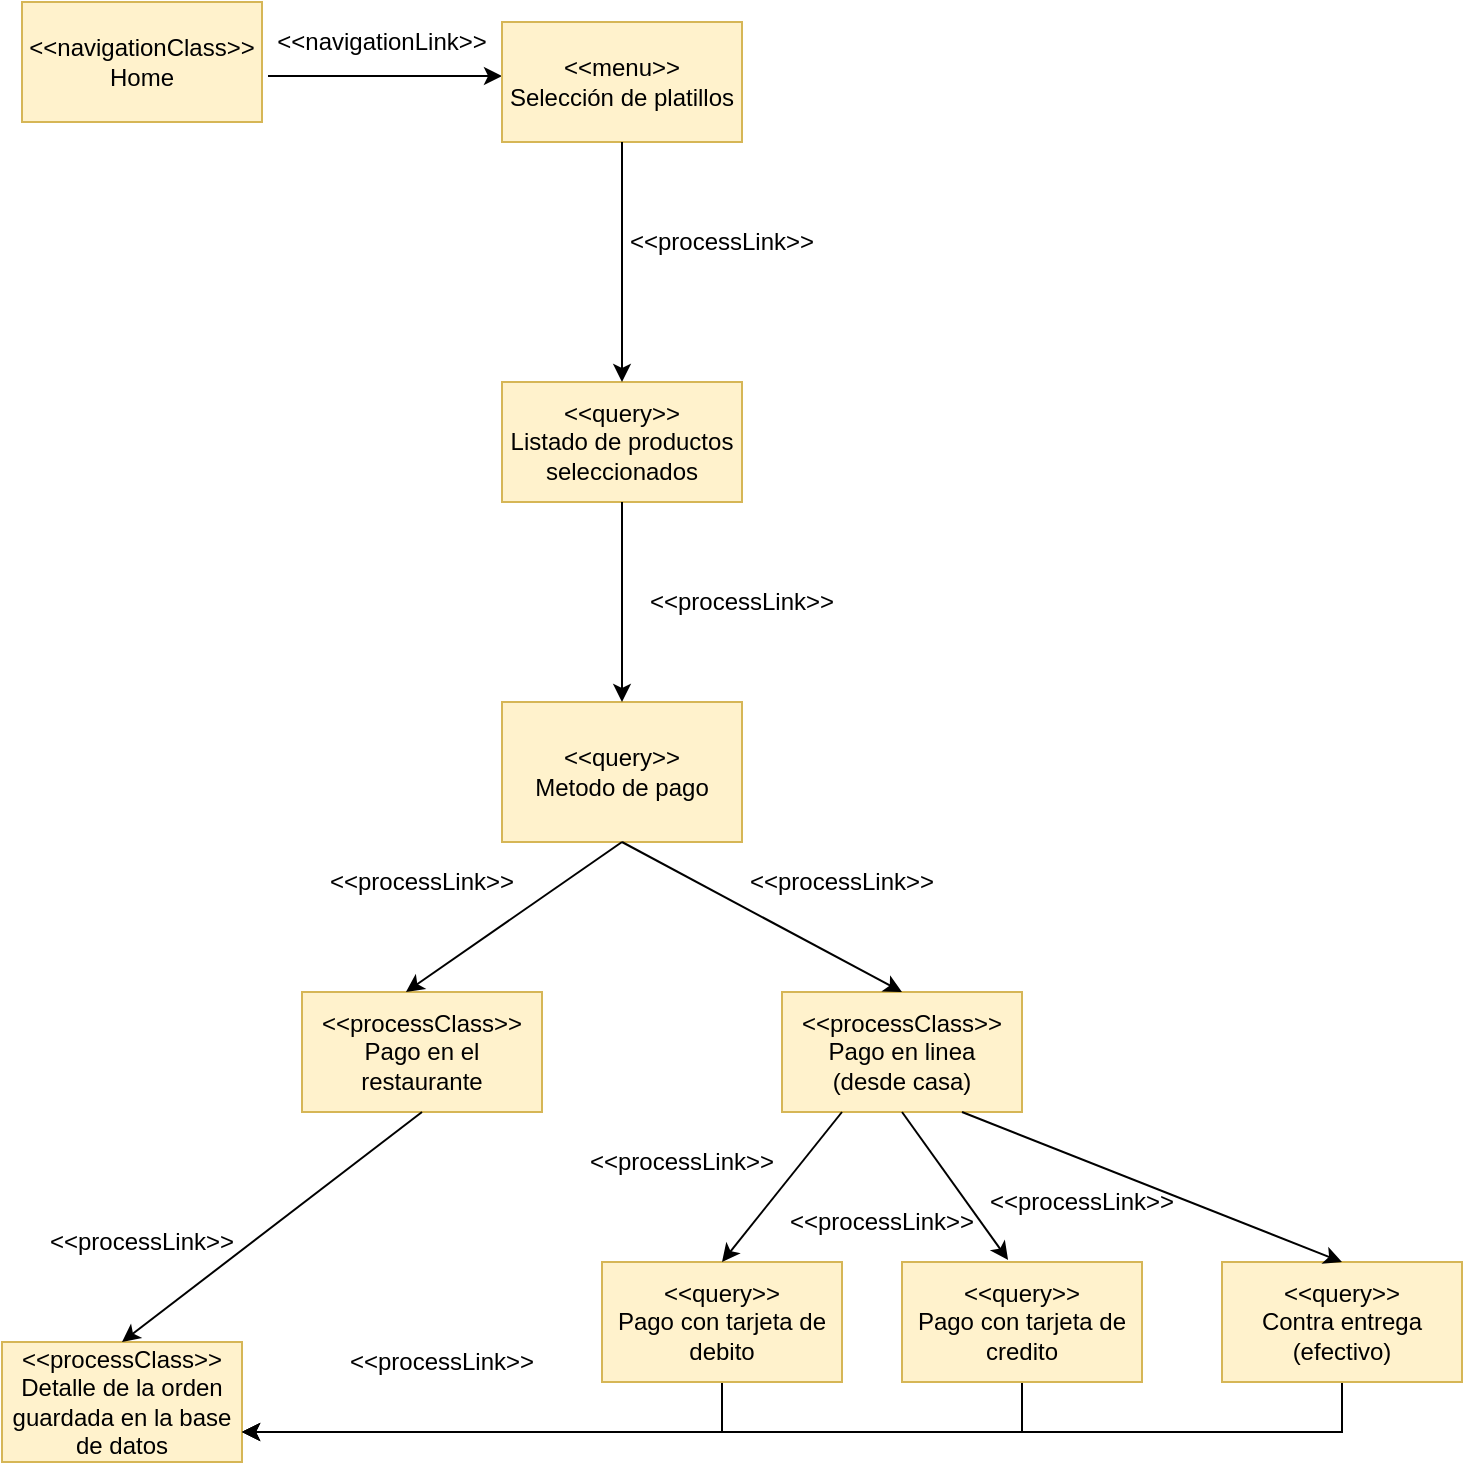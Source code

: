 <mxfile version="14.6.6" type="github">
  <diagram id="I8nNbHUqM7tBR3O_t_Vp" name="Page-1">
    <mxGraphModel dx="725" dy="757" grid="1" gridSize="10" guides="1" tooltips="1" connect="1" arrows="1" fold="1" page="1" pageScale="1" pageWidth="827" pageHeight="1169" math="0" shadow="0">
      <root>
        <mxCell id="0" />
        <mxCell id="1" parent="0" />
        <mxCell id="TfZW7iRYAIaXRVcOCh8U-1" value="&amp;lt;&amp;lt;navigationClass&amp;gt;&amp;gt;&lt;br&gt;Home&lt;br&gt;" style="rounded=0;whiteSpace=wrap;html=1;fillColor=#fff2cc;strokeColor=#d6b656;" vertex="1" parent="1">
          <mxGeometry x="30" y="30" width="120" height="60" as="geometry" />
        </mxCell>
        <mxCell id="TfZW7iRYAIaXRVcOCh8U-2" value="" style="endArrow=classic;html=1;exitX=1.025;exitY=0.617;exitDx=0;exitDy=0;exitPerimeter=0;" edge="1" parent="1" source="TfZW7iRYAIaXRVcOCh8U-1">
          <mxGeometry width="50" height="50" relative="1" as="geometry">
            <mxPoint x="350" y="400" as="sourcePoint" />
            <mxPoint x="270" y="67" as="targetPoint" />
          </mxGeometry>
        </mxCell>
        <mxCell id="TfZW7iRYAIaXRVcOCh8U-3" value="&amp;lt;&amp;lt;navigationLink&amp;gt;&amp;gt;" style="text;html=1;strokeColor=none;fillColor=none;align=center;verticalAlign=middle;whiteSpace=wrap;rounded=0;" vertex="1" parent="1">
          <mxGeometry x="190" y="40" width="40" height="20" as="geometry" />
        </mxCell>
        <mxCell id="TfZW7iRYAIaXRVcOCh8U-5" value="&amp;lt;&amp;lt;menu&amp;gt;&amp;gt;&lt;br&gt;Selección de platillos" style="rounded=0;whiteSpace=wrap;html=1;fillColor=#fff2cc;strokeColor=#d6b656;" vertex="1" parent="1">
          <mxGeometry x="270" y="40" width="120" height="60" as="geometry" />
        </mxCell>
        <mxCell id="TfZW7iRYAIaXRVcOCh8U-6" value="&amp;lt;&amp;lt;query&amp;gt;&amp;gt;&lt;br&gt;Listado de productos seleccionados" style="rounded=0;whiteSpace=wrap;html=1;fillColor=#fff2cc;strokeColor=#d6b656;" vertex="1" parent="1">
          <mxGeometry x="270" y="220" width="120" height="60" as="geometry" />
        </mxCell>
        <mxCell id="TfZW7iRYAIaXRVcOCh8U-7" value="" style="endArrow=classic;html=1;exitX=0.5;exitY=1;exitDx=0;exitDy=0;entryX=0.5;entryY=0;entryDx=0;entryDy=0;" edge="1" parent="1" source="TfZW7iRYAIaXRVcOCh8U-5" target="TfZW7iRYAIaXRVcOCh8U-6">
          <mxGeometry width="50" height="50" relative="1" as="geometry">
            <mxPoint x="350" y="380" as="sourcePoint" />
            <mxPoint x="400" y="330" as="targetPoint" />
          </mxGeometry>
        </mxCell>
        <mxCell id="TfZW7iRYAIaXRVcOCh8U-8" value="&amp;lt;&amp;lt;processLink&amp;gt;&amp;gt;" style="text;html=1;strokeColor=none;fillColor=none;align=center;verticalAlign=middle;whiteSpace=wrap;rounded=0;" vertex="1" parent="1">
          <mxGeometry x="360" y="140" width="40" height="20" as="geometry" />
        </mxCell>
        <mxCell id="TfZW7iRYAIaXRVcOCh8U-9" value="&amp;lt;&amp;lt;query&amp;gt;&amp;gt;&lt;br&gt;Metodo de pago" style="rounded=0;whiteSpace=wrap;html=1;fillColor=#fff2cc;strokeColor=#d6b656;" vertex="1" parent="1">
          <mxGeometry x="270" y="380" width="120" height="70" as="geometry" />
        </mxCell>
        <mxCell id="TfZW7iRYAIaXRVcOCh8U-10" value="" style="endArrow=classic;html=1;exitX=0.5;exitY=1;exitDx=0;exitDy=0;entryX=0.5;entryY=0;entryDx=0;entryDy=0;" edge="1" parent="1" source="TfZW7iRYAIaXRVcOCh8U-6" target="TfZW7iRYAIaXRVcOCh8U-9">
          <mxGeometry width="50" height="50" relative="1" as="geometry">
            <mxPoint x="350" y="370" as="sourcePoint" />
            <mxPoint x="400" y="320" as="targetPoint" />
          </mxGeometry>
        </mxCell>
        <mxCell id="TfZW7iRYAIaXRVcOCh8U-11" value="&amp;lt;&amp;lt;processLink&amp;gt;&amp;gt;" style="text;html=1;strokeColor=none;fillColor=none;align=center;verticalAlign=middle;whiteSpace=wrap;rounded=0;" vertex="1" parent="1">
          <mxGeometry x="370" y="320" width="40" height="20" as="geometry" />
        </mxCell>
        <mxCell id="TfZW7iRYAIaXRVcOCh8U-12" value="&amp;lt;&amp;lt;processClass&amp;gt;&amp;gt;&lt;br&gt;Pago en el restaurante" style="rounded=0;whiteSpace=wrap;html=1;fillColor=#fff2cc;strokeColor=#d6b656;" vertex="1" parent="1">
          <mxGeometry x="170" y="525" width="120" height="60" as="geometry" />
        </mxCell>
        <mxCell id="TfZW7iRYAIaXRVcOCh8U-13" value="&amp;lt;&amp;lt;processClass&amp;gt;&amp;gt;&lt;br&gt;Detalle de la orden guardada en la base de datos" style="rounded=0;whiteSpace=wrap;html=1;fillColor=#fff2cc;strokeColor=#d6b656;" vertex="1" parent="1">
          <mxGeometry x="20" y="700" width="120" height="60" as="geometry" />
        </mxCell>
        <mxCell id="TfZW7iRYAIaXRVcOCh8U-14" value="&amp;lt;&amp;lt;processClass&amp;gt;&amp;gt;&lt;br&gt;Pago en linea&lt;br&gt;(desde casa)" style="rounded=0;whiteSpace=wrap;html=1;fillColor=#fff2cc;strokeColor=#d6b656;" vertex="1" parent="1">
          <mxGeometry x="410" y="525" width="120" height="60" as="geometry" />
        </mxCell>
        <mxCell id="TfZW7iRYAIaXRVcOCh8U-25" style="edgeStyle=orthogonalEdgeStyle;rounded=0;orthogonalLoop=1;jettySize=auto;html=1;exitX=0.5;exitY=1;exitDx=0;exitDy=0;entryX=1;entryY=0.75;entryDx=0;entryDy=0;" edge="1" parent="1" source="TfZW7iRYAIaXRVcOCh8U-15" target="TfZW7iRYAIaXRVcOCh8U-13">
          <mxGeometry relative="1" as="geometry" />
        </mxCell>
        <mxCell id="TfZW7iRYAIaXRVcOCh8U-15" value="&amp;lt;&amp;lt;query&amp;gt;&amp;gt;&lt;br&gt;Pago con tarjeta de debito" style="rounded=0;whiteSpace=wrap;html=1;fillColor=#fff2cc;strokeColor=#d6b656;" vertex="1" parent="1">
          <mxGeometry x="320" y="660" width="120" height="60" as="geometry" />
        </mxCell>
        <mxCell id="TfZW7iRYAIaXRVcOCh8U-27" style="edgeStyle=orthogonalEdgeStyle;rounded=0;orthogonalLoop=1;jettySize=auto;html=1;exitX=0.5;exitY=1;exitDx=0;exitDy=0;entryX=1;entryY=0.75;entryDx=0;entryDy=0;" edge="1" parent="1" source="TfZW7iRYAIaXRVcOCh8U-16" target="TfZW7iRYAIaXRVcOCh8U-13">
          <mxGeometry relative="1" as="geometry" />
        </mxCell>
        <mxCell id="TfZW7iRYAIaXRVcOCh8U-16" value="&amp;lt;&amp;lt;query&amp;gt;&amp;gt;&lt;br&gt;Pago con tarjeta de credito" style="rounded=0;whiteSpace=wrap;html=1;fillColor=#fff2cc;strokeColor=#d6b656;" vertex="1" parent="1">
          <mxGeometry x="470" y="660" width="120" height="60" as="geometry" />
        </mxCell>
        <mxCell id="TfZW7iRYAIaXRVcOCh8U-29" style="edgeStyle=orthogonalEdgeStyle;rounded=0;orthogonalLoop=1;jettySize=auto;html=1;exitX=0.5;exitY=1;exitDx=0;exitDy=0;entryX=1;entryY=0.75;entryDx=0;entryDy=0;" edge="1" parent="1" source="TfZW7iRYAIaXRVcOCh8U-17" target="TfZW7iRYAIaXRVcOCh8U-13">
          <mxGeometry relative="1" as="geometry" />
        </mxCell>
        <mxCell id="TfZW7iRYAIaXRVcOCh8U-17" value="&amp;lt;&amp;lt;query&amp;gt;&amp;gt;&lt;br&gt;Contra entrega (efectivo)" style="rounded=0;whiteSpace=wrap;html=1;fillColor=#fff2cc;strokeColor=#d6b656;" vertex="1" parent="1">
          <mxGeometry x="630" y="660" width="120" height="60" as="geometry" />
        </mxCell>
        <mxCell id="TfZW7iRYAIaXRVcOCh8U-18" value="" style="endArrow=classic;html=1;exitX=0.5;exitY=1;exitDx=0;exitDy=0;entryX=0.5;entryY=0;entryDx=0;entryDy=0;" edge="1" parent="1" source="TfZW7iRYAIaXRVcOCh8U-12" target="TfZW7iRYAIaXRVcOCh8U-13">
          <mxGeometry width="50" height="50" relative="1" as="geometry">
            <mxPoint x="340" y="480" as="sourcePoint" />
            <mxPoint x="390" y="430" as="targetPoint" />
          </mxGeometry>
        </mxCell>
        <mxCell id="TfZW7iRYAIaXRVcOCh8U-19" value="" style="endArrow=classic;html=1;exitX=0.5;exitY=1;exitDx=0;exitDy=0;entryX=0.433;entryY=0;entryDx=0;entryDy=0;entryPerimeter=0;" edge="1" parent="1" source="TfZW7iRYAIaXRVcOCh8U-9" target="TfZW7iRYAIaXRVcOCh8U-12">
          <mxGeometry width="50" height="50" relative="1" as="geometry">
            <mxPoint x="340" y="480" as="sourcePoint" />
            <mxPoint x="390" y="430" as="targetPoint" />
          </mxGeometry>
        </mxCell>
        <mxCell id="TfZW7iRYAIaXRVcOCh8U-20" value="" style="endArrow=classic;html=1;entryX=0.5;entryY=0;entryDx=0;entryDy=0;" edge="1" parent="1" target="TfZW7iRYAIaXRVcOCh8U-14">
          <mxGeometry width="50" height="50" relative="1" as="geometry">
            <mxPoint x="330" y="450" as="sourcePoint" />
            <mxPoint x="390" y="430" as="targetPoint" />
          </mxGeometry>
        </mxCell>
        <mxCell id="TfZW7iRYAIaXRVcOCh8U-21" value="" style="endArrow=classic;html=1;exitX=0.25;exitY=1;exitDx=0;exitDy=0;entryX=0.5;entryY=0;entryDx=0;entryDy=0;" edge="1" parent="1" source="TfZW7iRYAIaXRVcOCh8U-14" target="TfZW7iRYAIaXRVcOCh8U-15">
          <mxGeometry width="50" height="50" relative="1" as="geometry">
            <mxPoint x="340" y="480" as="sourcePoint" />
            <mxPoint x="390" y="430" as="targetPoint" />
          </mxGeometry>
        </mxCell>
        <mxCell id="TfZW7iRYAIaXRVcOCh8U-22" value="" style="endArrow=classic;html=1;exitX=0.5;exitY=1;exitDx=0;exitDy=0;entryX=0.442;entryY=-0.017;entryDx=0;entryDy=0;entryPerimeter=0;" edge="1" parent="1" source="TfZW7iRYAIaXRVcOCh8U-14" target="TfZW7iRYAIaXRVcOCh8U-16">
          <mxGeometry width="50" height="50" relative="1" as="geometry">
            <mxPoint x="340" y="480" as="sourcePoint" />
            <mxPoint x="390" y="430" as="targetPoint" />
          </mxGeometry>
        </mxCell>
        <mxCell id="TfZW7iRYAIaXRVcOCh8U-23" value="" style="endArrow=classic;html=1;exitX=0.75;exitY=1;exitDx=0;exitDy=0;entryX=0.5;entryY=0;entryDx=0;entryDy=0;" edge="1" parent="1" source="TfZW7iRYAIaXRVcOCh8U-14" target="TfZW7iRYAIaXRVcOCh8U-17">
          <mxGeometry width="50" height="50" relative="1" as="geometry">
            <mxPoint x="340" y="480" as="sourcePoint" />
            <mxPoint x="390" y="430" as="targetPoint" />
          </mxGeometry>
        </mxCell>
        <mxCell id="TfZW7iRYAIaXRVcOCh8U-30" value="&amp;lt;&amp;lt;processLink&amp;gt;&amp;gt;" style="text;html=1;strokeColor=none;fillColor=none;align=center;verticalAlign=middle;whiteSpace=wrap;rounded=0;" vertex="1" parent="1">
          <mxGeometry x="420" y="460" width="40" height="20" as="geometry" />
        </mxCell>
        <mxCell id="TfZW7iRYAIaXRVcOCh8U-31" value="&amp;lt;&amp;lt;processLink&amp;gt;&amp;gt;" style="text;html=1;strokeColor=none;fillColor=none;align=center;verticalAlign=middle;whiteSpace=wrap;rounded=0;" vertex="1" parent="1">
          <mxGeometry x="210" y="460" width="40" height="20" as="geometry" />
        </mxCell>
        <mxCell id="TfZW7iRYAIaXRVcOCh8U-32" value="&amp;lt;&amp;lt;processLink&amp;gt;&amp;gt;" style="text;html=1;strokeColor=none;fillColor=none;align=center;verticalAlign=middle;whiteSpace=wrap;rounded=0;" vertex="1" parent="1">
          <mxGeometry x="70" y="640" width="40" height="20" as="geometry" />
        </mxCell>
        <mxCell id="TfZW7iRYAIaXRVcOCh8U-33" value="&amp;lt;&amp;lt;processLink&amp;gt;&amp;gt;" style="text;html=1;strokeColor=none;fillColor=none;align=center;verticalAlign=middle;whiteSpace=wrap;rounded=0;" vertex="1" parent="1">
          <mxGeometry x="220" y="700" width="40" height="20" as="geometry" />
        </mxCell>
        <mxCell id="TfZW7iRYAIaXRVcOCh8U-34" value="&amp;lt;&amp;lt;processLink&amp;gt;&amp;gt;" style="text;html=1;strokeColor=none;fillColor=none;align=center;verticalAlign=middle;whiteSpace=wrap;rounded=0;" vertex="1" parent="1">
          <mxGeometry x="340" y="600" width="40" height="20" as="geometry" />
        </mxCell>
        <mxCell id="TfZW7iRYAIaXRVcOCh8U-35" value="&amp;lt;&amp;lt;processLink&amp;gt;&amp;gt;" style="text;html=1;strokeColor=none;fillColor=none;align=center;verticalAlign=middle;whiteSpace=wrap;rounded=0;" vertex="1" parent="1">
          <mxGeometry x="440" y="630" width="40" height="20" as="geometry" />
        </mxCell>
        <mxCell id="TfZW7iRYAIaXRVcOCh8U-36" value="&amp;lt;&amp;lt;processLink&amp;gt;&amp;gt;" style="text;html=1;strokeColor=none;fillColor=none;align=center;verticalAlign=middle;whiteSpace=wrap;rounded=0;" vertex="1" parent="1">
          <mxGeometry x="540" y="620" width="40" height="20" as="geometry" />
        </mxCell>
      </root>
    </mxGraphModel>
  </diagram>
</mxfile>
